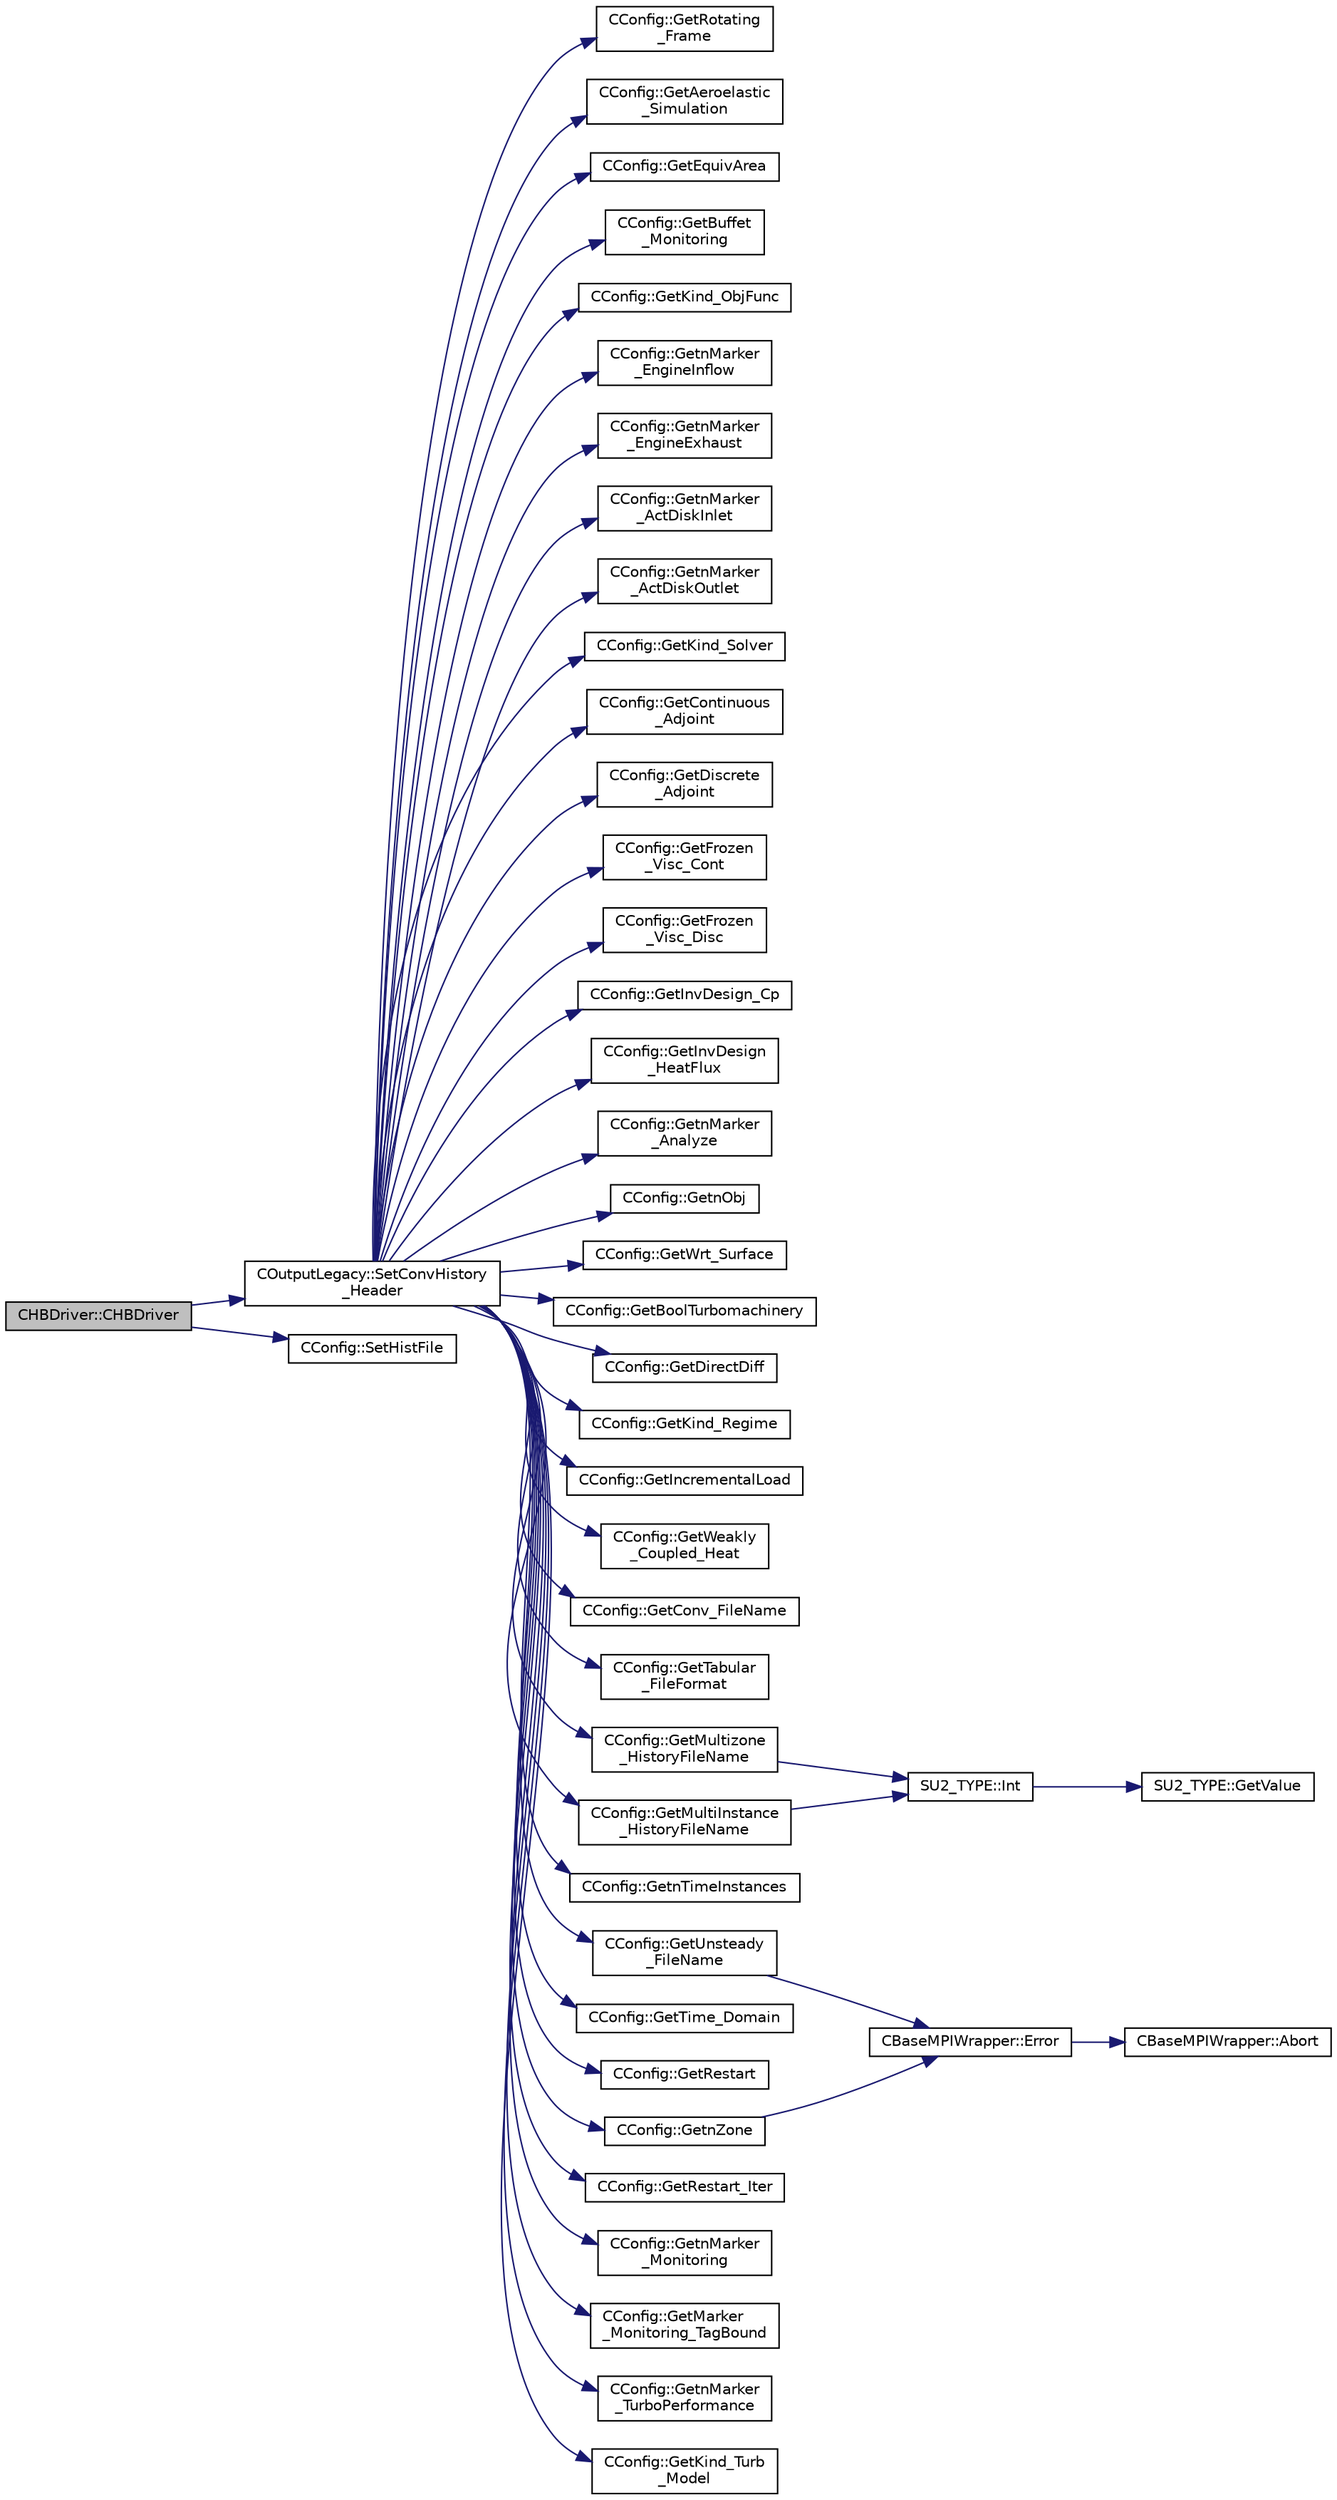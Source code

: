 digraph "CHBDriver::CHBDriver"
{
  edge [fontname="Helvetica",fontsize="10",labelfontname="Helvetica",labelfontsize="10"];
  node [fontname="Helvetica",fontsize="10",shape=record];
  rankdir="LR";
  Node0 [label="CHBDriver::CHBDriver",height=0.2,width=0.4,color="black", fillcolor="grey75", style="filled", fontcolor="black"];
  Node0 -> Node1 [color="midnightblue",fontsize="10",style="solid",fontname="Helvetica"];
  Node1 [label="COutputLegacy::SetConvHistory\l_Header",height=0.2,width=0.4,color="black", fillcolor="white", style="filled",URL="$class_c_output_legacy.html#a18b50c074872fff05e5be4022c4a54de",tooltip="Write the header of the history file. "];
  Node1 -> Node2 [color="midnightblue",fontsize="10",style="solid",fontname="Helvetica"];
  Node2 [label="CConfig::GetRotating\l_Frame",height=0.2,width=0.4,color="black", fillcolor="white", style="filled",URL="$class_c_config.html#a5ac97db2be7bae9007d01557f80418bc",tooltip="Get information about the rotational frame. "];
  Node1 -> Node3 [color="midnightblue",fontsize="10",style="solid",fontname="Helvetica"];
  Node3 [label="CConfig::GetAeroelastic\l_Simulation",height=0.2,width=0.4,color="black", fillcolor="white", style="filled",URL="$class_c_config.html#a5e201a02b845a33f967cbcd3f462018a",tooltip="Get information about the aeroelastic simulation. "];
  Node1 -> Node4 [color="midnightblue",fontsize="10",style="solid",fontname="Helvetica"];
  Node4 [label="CConfig::GetEquivArea",height=0.2,width=0.4,color="black", fillcolor="white", style="filled",URL="$class_c_config.html#afddf2c0bc33a8038c6dd8ba5a40727ed",tooltip="Information about computing and plotting the equivalent area distribution. "];
  Node1 -> Node5 [color="midnightblue",fontsize="10",style="solid",fontname="Helvetica"];
  Node5 [label="CConfig::GetBuffet\l_Monitoring",height=0.2,width=0.4,color="black", fillcolor="white", style="filled",URL="$class_c_config.html#af207953f13ef34165399d63bfe851a34",tooltip="Provides the buffet monitoring information. "];
  Node1 -> Node6 [color="midnightblue",fontsize="10",style="solid",fontname="Helvetica"];
  Node6 [label="CConfig::GetKind_ObjFunc",height=0.2,width=0.4,color="black", fillcolor="white", style="filled",URL="$class_c_config.html#a2d4389021feaed9f2e62f0475f73a718",tooltip="Get the kind of objective function. There are several options: Drag coefficient, Lift coefficient..."];
  Node1 -> Node7 [color="midnightblue",fontsize="10",style="solid",fontname="Helvetica"];
  Node7 [label="CConfig::GetnMarker\l_EngineInflow",height=0.2,width=0.4,color="black", fillcolor="white", style="filled",URL="$class_c_config.html#a74b42a12b3e0f728a8ff967106430f7f",tooltip="Get the total number of boundary markers. "];
  Node1 -> Node8 [color="midnightblue",fontsize="10",style="solid",fontname="Helvetica"];
  Node8 [label="CConfig::GetnMarker\l_EngineExhaust",height=0.2,width=0.4,color="black", fillcolor="white", style="filled",URL="$class_c_config.html#ab901c8247b8cbf2b08e7addb490703eb",tooltip="Get the total number of boundary markers. "];
  Node1 -> Node9 [color="midnightblue",fontsize="10",style="solid",fontname="Helvetica"];
  Node9 [label="CConfig::GetnMarker\l_ActDiskInlet",height=0.2,width=0.4,color="black", fillcolor="white", style="filled",URL="$class_c_config.html#a4b00905a119f01898988cd633c4d7d5b",tooltip="Get the total number of boundary markers. "];
  Node1 -> Node10 [color="midnightblue",fontsize="10",style="solid",fontname="Helvetica"];
  Node10 [label="CConfig::GetnMarker\l_ActDiskOutlet",height=0.2,width=0.4,color="black", fillcolor="white", style="filled",URL="$class_c_config.html#a6e98660ec0475b808e5232cac507fc4d",tooltip="Get the total number of boundary markers. "];
  Node1 -> Node11 [color="midnightblue",fontsize="10",style="solid",fontname="Helvetica"];
  Node11 [label="CConfig::GetKind_Solver",height=0.2,width=0.4,color="black", fillcolor="white", style="filled",URL="$class_c_config.html#a0e2628fc803f14ec6179427ee02e8655",tooltip="Governing equations of the flow (it can be different from the run time equation). ..."];
  Node1 -> Node12 [color="midnightblue",fontsize="10",style="solid",fontname="Helvetica"];
  Node12 [label="CConfig::GetContinuous\l_Adjoint",height=0.2,width=0.4,color="black", fillcolor="white", style="filled",URL="$class_c_config.html#a2917fd8eeb6a8bf275a3fc351aac2a5e",tooltip="Determines if problem is adjoint. "];
  Node1 -> Node13 [color="midnightblue",fontsize="10",style="solid",fontname="Helvetica"];
  Node13 [label="CConfig::GetDiscrete\l_Adjoint",height=0.2,width=0.4,color="black", fillcolor="white", style="filled",URL="$class_c_config.html#abe9f117dab934d76e518a9e8e40b142a",tooltip="Get the indicator whether we are solving an discrete adjoint problem. "];
  Node1 -> Node14 [color="midnightblue",fontsize="10",style="solid",fontname="Helvetica"];
  Node14 [label="CConfig::GetFrozen\l_Visc_Cont",height=0.2,width=0.4,color="black", fillcolor="white", style="filled",URL="$class_c_config.html#aec67dda6436453412e8647ee6879108b",tooltip="Provides information about the way in which the turbulence will be treated by the cont..."];
  Node1 -> Node15 [color="midnightblue",fontsize="10",style="solid",fontname="Helvetica"];
  Node15 [label="CConfig::GetFrozen\l_Visc_Disc",height=0.2,width=0.4,color="black", fillcolor="white", style="filled",URL="$class_c_config.html#adb146862f57545364350419287581bbc",tooltip="Provides information about the way in which the turbulence will be treated by the disc..."];
  Node1 -> Node16 [color="midnightblue",fontsize="10",style="solid",fontname="Helvetica"];
  Node16 [label="CConfig::GetInvDesign_Cp",height=0.2,width=0.4,color="black", fillcolor="white", style="filled",URL="$class_c_config.html#a4a0147fb8c3522a826adb88c6b1f71bf",tooltip="Information about computing and plotting the equivalent area distribution. "];
  Node1 -> Node17 [color="midnightblue",fontsize="10",style="solid",fontname="Helvetica"];
  Node17 [label="CConfig::GetInvDesign\l_HeatFlux",height=0.2,width=0.4,color="black", fillcolor="white", style="filled",URL="$class_c_config.html#a2bad9c6f4a2fce60d96790aac865a7c5",tooltip="Information about computing and plotting the equivalent area distribution. "];
  Node1 -> Node18 [color="midnightblue",fontsize="10",style="solid",fontname="Helvetica"];
  Node18 [label="CConfig::GetnMarker\l_Analyze",height=0.2,width=0.4,color="black", fillcolor="white", style="filled",URL="$class_c_config.html#a1700278aa339f15f919f7a6866f2f399",tooltip="Get the total number of moving markers. "];
  Node1 -> Node19 [color="midnightblue",fontsize="10",style="solid",fontname="Helvetica"];
  Node19 [label="CConfig::GetnObj",height=0.2,width=0.4,color="black", fillcolor="white", style="filled",URL="$class_c_config.html#ab5f5e64d5919ca8e665c421c9477bb0d",tooltip="Get the total number of objectives in kind_objective list. "];
  Node1 -> Node20 [color="midnightblue",fontsize="10",style="solid",fontname="Helvetica"];
  Node20 [label="CConfig::GetWrt_Surface",height=0.2,width=0.4,color="black", fillcolor="white", style="filled",URL="$class_c_config.html#af73b9bd52a741ec32efc7a7900c1b9cc",tooltip="Write solution at each surface. "];
  Node1 -> Node21 [color="midnightblue",fontsize="10",style="solid",fontname="Helvetica"];
  Node21 [label="CConfig::GetBoolTurbomachinery",height=0.2,width=0.4,color="black", fillcolor="white", style="filled",URL="$class_c_config.html#a5c0d08193d1a4f60421afc6dc7f6cc79",tooltip="Verify if there is Turbomachinery performance option specified from config file. "];
  Node1 -> Node22 [color="midnightblue",fontsize="10",style="solid",fontname="Helvetica"];
  Node22 [label="CConfig::GetDirectDiff",height=0.2,width=0.4,color="black", fillcolor="white", style="filled",URL="$class_c_config.html#a16fdb3ee7c760f2f129778f6162a1fe4",tooltip="Get the direct differentation method. "];
  Node1 -> Node23 [color="midnightblue",fontsize="10",style="solid",fontname="Helvetica"];
  Node23 [label="CConfig::GetKind_Regime",height=0.2,width=0.4,color="black", fillcolor="white", style="filled",URL="$class_c_config.html#a66ca7e620390a81cd49cd0a00716128e",tooltip="Governing equations of the flow (it can be different from the run time equation). ..."];
  Node1 -> Node24 [color="midnightblue",fontsize="10",style="solid",fontname="Helvetica"];
  Node24 [label="CConfig::GetIncrementalLoad",height=0.2,width=0.4,color="black", fillcolor="white", style="filled",URL="$class_c_config.html#a4e4e8521bf3fdb0037a7a61186ca706d",tooltip="Check if we want to apply an incremental load to the nonlinear structural simulation. "];
  Node1 -> Node25 [color="midnightblue",fontsize="10",style="solid",fontname="Helvetica"];
  Node25 [label="CConfig::GetWeakly\l_Coupled_Heat",height=0.2,width=0.4,color="black", fillcolor="white", style="filled",URL="$class_c_config.html#adb13f6471b2c0bbef919ae9d8fe95f68",tooltip="Get the heat equation. "];
  Node1 -> Node26 [color="midnightblue",fontsize="10",style="solid",fontname="Helvetica"];
  Node26 [label="CConfig::GetConv_FileName",height=0.2,width=0.4,color="black", fillcolor="white", style="filled",URL="$class_c_config.html#a9dc8d7cbfd34cc3c37cf65d81ea53cef",tooltip="Get the name of the file with the convergence history of the problem. "];
  Node1 -> Node27 [color="midnightblue",fontsize="10",style="solid",fontname="Helvetica"];
  Node27 [label="CConfig::GetTabular\l_FileFormat",height=0.2,width=0.4,color="black", fillcolor="white", style="filled",URL="$class_c_config.html#ada7c747b29da89590dfbcc33e62e8f3e",tooltip="Get the format of the output solution. "];
  Node1 -> Node28 [color="midnightblue",fontsize="10",style="solid",fontname="Helvetica"];
  Node28 [label="CConfig::GetnZone",height=0.2,width=0.4,color="black", fillcolor="white", style="filled",URL="$class_c_config.html#a33f1af516d14a4d3815b577c37398773",tooltip="Gets the number of zones in the mesh file. "];
  Node28 -> Node29 [color="midnightblue",fontsize="10",style="solid",fontname="Helvetica"];
  Node29 [label="CBaseMPIWrapper::Error",height=0.2,width=0.4,color="black", fillcolor="white", style="filled",URL="$class_c_base_m_p_i_wrapper.html#a04457c47629bda56704e6a8804833eeb"];
  Node29 -> Node30 [color="midnightblue",fontsize="10",style="solid",fontname="Helvetica"];
  Node30 [label="CBaseMPIWrapper::Abort",height=0.2,width=0.4,color="black", fillcolor="white", style="filled",URL="$class_c_base_m_p_i_wrapper.html#a21ef5681e2acb532d345e9bab173ef07"];
  Node1 -> Node31 [color="midnightblue",fontsize="10",style="solid",fontname="Helvetica"];
  Node31 [label="CConfig::GetMultizone\l_HistoryFileName",height=0.2,width=0.4,color="black", fillcolor="white", style="filled",URL="$class_c_config.html#a8ae9c2e37d26a37342cc90866461b98a",tooltip="Append the zone index to the restart or the solution files. "];
  Node31 -> Node32 [color="midnightblue",fontsize="10",style="solid",fontname="Helvetica"];
  Node32 [label="SU2_TYPE::Int",height=0.2,width=0.4,color="black", fillcolor="white", style="filled",URL="$namespace_s_u2___t_y_p_e.html#a6b48817766d8a6486caa2807a52f6bae",tooltip="Casts the primitive value to int (uses GetValue, already implemented for each type). "];
  Node32 -> Node33 [color="midnightblue",fontsize="10",style="solid",fontname="Helvetica"];
  Node33 [label="SU2_TYPE::GetValue",height=0.2,width=0.4,color="black", fillcolor="white", style="filled",URL="$namespace_s_u2___t_y_p_e.html#a0ed43473f5a450ce028d088427bf10cb",tooltip="Get the (primitive) value of the datatype (needs to be implemented for each new type). "];
  Node1 -> Node34 [color="midnightblue",fontsize="10",style="solid",fontname="Helvetica"];
  Node34 [label="CConfig::GetnTimeInstances",height=0.2,width=0.4,color="black", fillcolor="white", style="filled",URL="$class_c_config.html#a2e52fd45c8b5179c9cb3ce5fff935f11",tooltip="Retrieves the number of periodic time instances for Harmonic Balance. "];
  Node1 -> Node35 [color="midnightblue",fontsize="10",style="solid",fontname="Helvetica"];
  Node35 [label="CConfig::GetMultiInstance\l_HistoryFileName",height=0.2,width=0.4,color="black", fillcolor="white", style="filled",URL="$class_c_config.html#a2950c80000cad6c938d771bb835b7f49",tooltip="Append the instance index to the restart or the solution files. "];
  Node35 -> Node32 [color="midnightblue",fontsize="10",style="solid",fontname="Helvetica"];
  Node1 -> Node36 [color="midnightblue",fontsize="10",style="solid",fontname="Helvetica"];
  Node36 [label="CConfig::GetTime_Domain",height=0.2,width=0.4,color="black", fillcolor="white", style="filled",URL="$class_c_config.html#a6a11350b3c8d7577318be43cda6f7292",tooltip="Check if the multizone problem is solved for time domain. "];
  Node1 -> Node37 [color="midnightblue",fontsize="10",style="solid",fontname="Helvetica"];
  Node37 [label="CConfig::GetRestart",height=0.2,width=0.4,color="black", fillcolor="white", style="filled",URL="$class_c_config.html#ae2c8a1c09ca98735256b4ed53642ada5",tooltip="Provides the restart information. "];
  Node1 -> Node38 [color="midnightblue",fontsize="10",style="solid",fontname="Helvetica"];
  Node38 [label="CConfig::GetUnsteady\l_FileName",height=0.2,width=0.4,color="black", fillcolor="white", style="filled",URL="$class_c_config.html#a58c909cea24176adb2b2e9115fa6de7f",tooltip="Augment the input filename with the iteration number for an unsteady file. "];
  Node38 -> Node29 [color="midnightblue",fontsize="10",style="solid",fontname="Helvetica"];
  Node1 -> Node39 [color="midnightblue",fontsize="10",style="solid",fontname="Helvetica"];
  Node39 [label="CConfig::GetRestart_Iter",height=0.2,width=0.4,color="black", fillcolor="white", style="filled",URL="$class_c_config.html#adc13797fe94c17845a382dc34f706cfb",tooltip="Get the restart iteration. "];
  Node1 -> Node40 [color="midnightblue",fontsize="10",style="solid",fontname="Helvetica"];
  Node40 [label="CConfig::GetnMarker\l_Monitoring",height=0.2,width=0.4,color="black", fillcolor="white", style="filled",URL="$class_c_config.html#a62a92b26c1300323f4a4a035ec19af1a",tooltip="Get the total number of monitoring markers. "];
  Node1 -> Node41 [color="midnightblue",fontsize="10",style="solid",fontname="Helvetica"];
  Node41 [label="CConfig::GetMarker\l_Monitoring_TagBound",height=0.2,width=0.4,color="black", fillcolor="white", style="filled",URL="$class_c_config.html#a5bf47083eec0b00543d3d8c387f41ab2",tooltip="Get the name of the surface defined in the geometry file. "];
  Node1 -> Node42 [color="midnightblue",fontsize="10",style="solid",fontname="Helvetica"];
  Node42 [label="CConfig::GetnMarker\l_TurboPerformance",height=0.2,width=0.4,color="black", fillcolor="white", style="filled",URL="$class_c_config.html#a9a665d90306ed49db16ac85e4d7acbb4",tooltip="number Turbomachinery performance option specified from config file. "];
  Node1 -> Node43 [color="midnightblue",fontsize="10",style="solid",fontname="Helvetica"];
  Node43 [label="CConfig::GetKind_Turb\l_Model",height=0.2,width=0.4,color="black", fillcolor="white", style="filled",URL="$class_c_config.html#a40aaed07fc5844d505d2c0b7076594d7",tooltip="Get the kind of the turbulence model. "];
  Node0 -> Node44 [color="midnightblue",fontsize="10",style="solid",fontname="Helvetica"];
  Node44 [label="CConfig::SetHistFile",height=0.2,width=0.4,color="black", fillcolor="white", style="filled",URL="$class_c_config.html#a5fa55880911bf3360d1b51604f7240f3",tooltip="Set the ofstream of the history file for the current zone. "];
}
